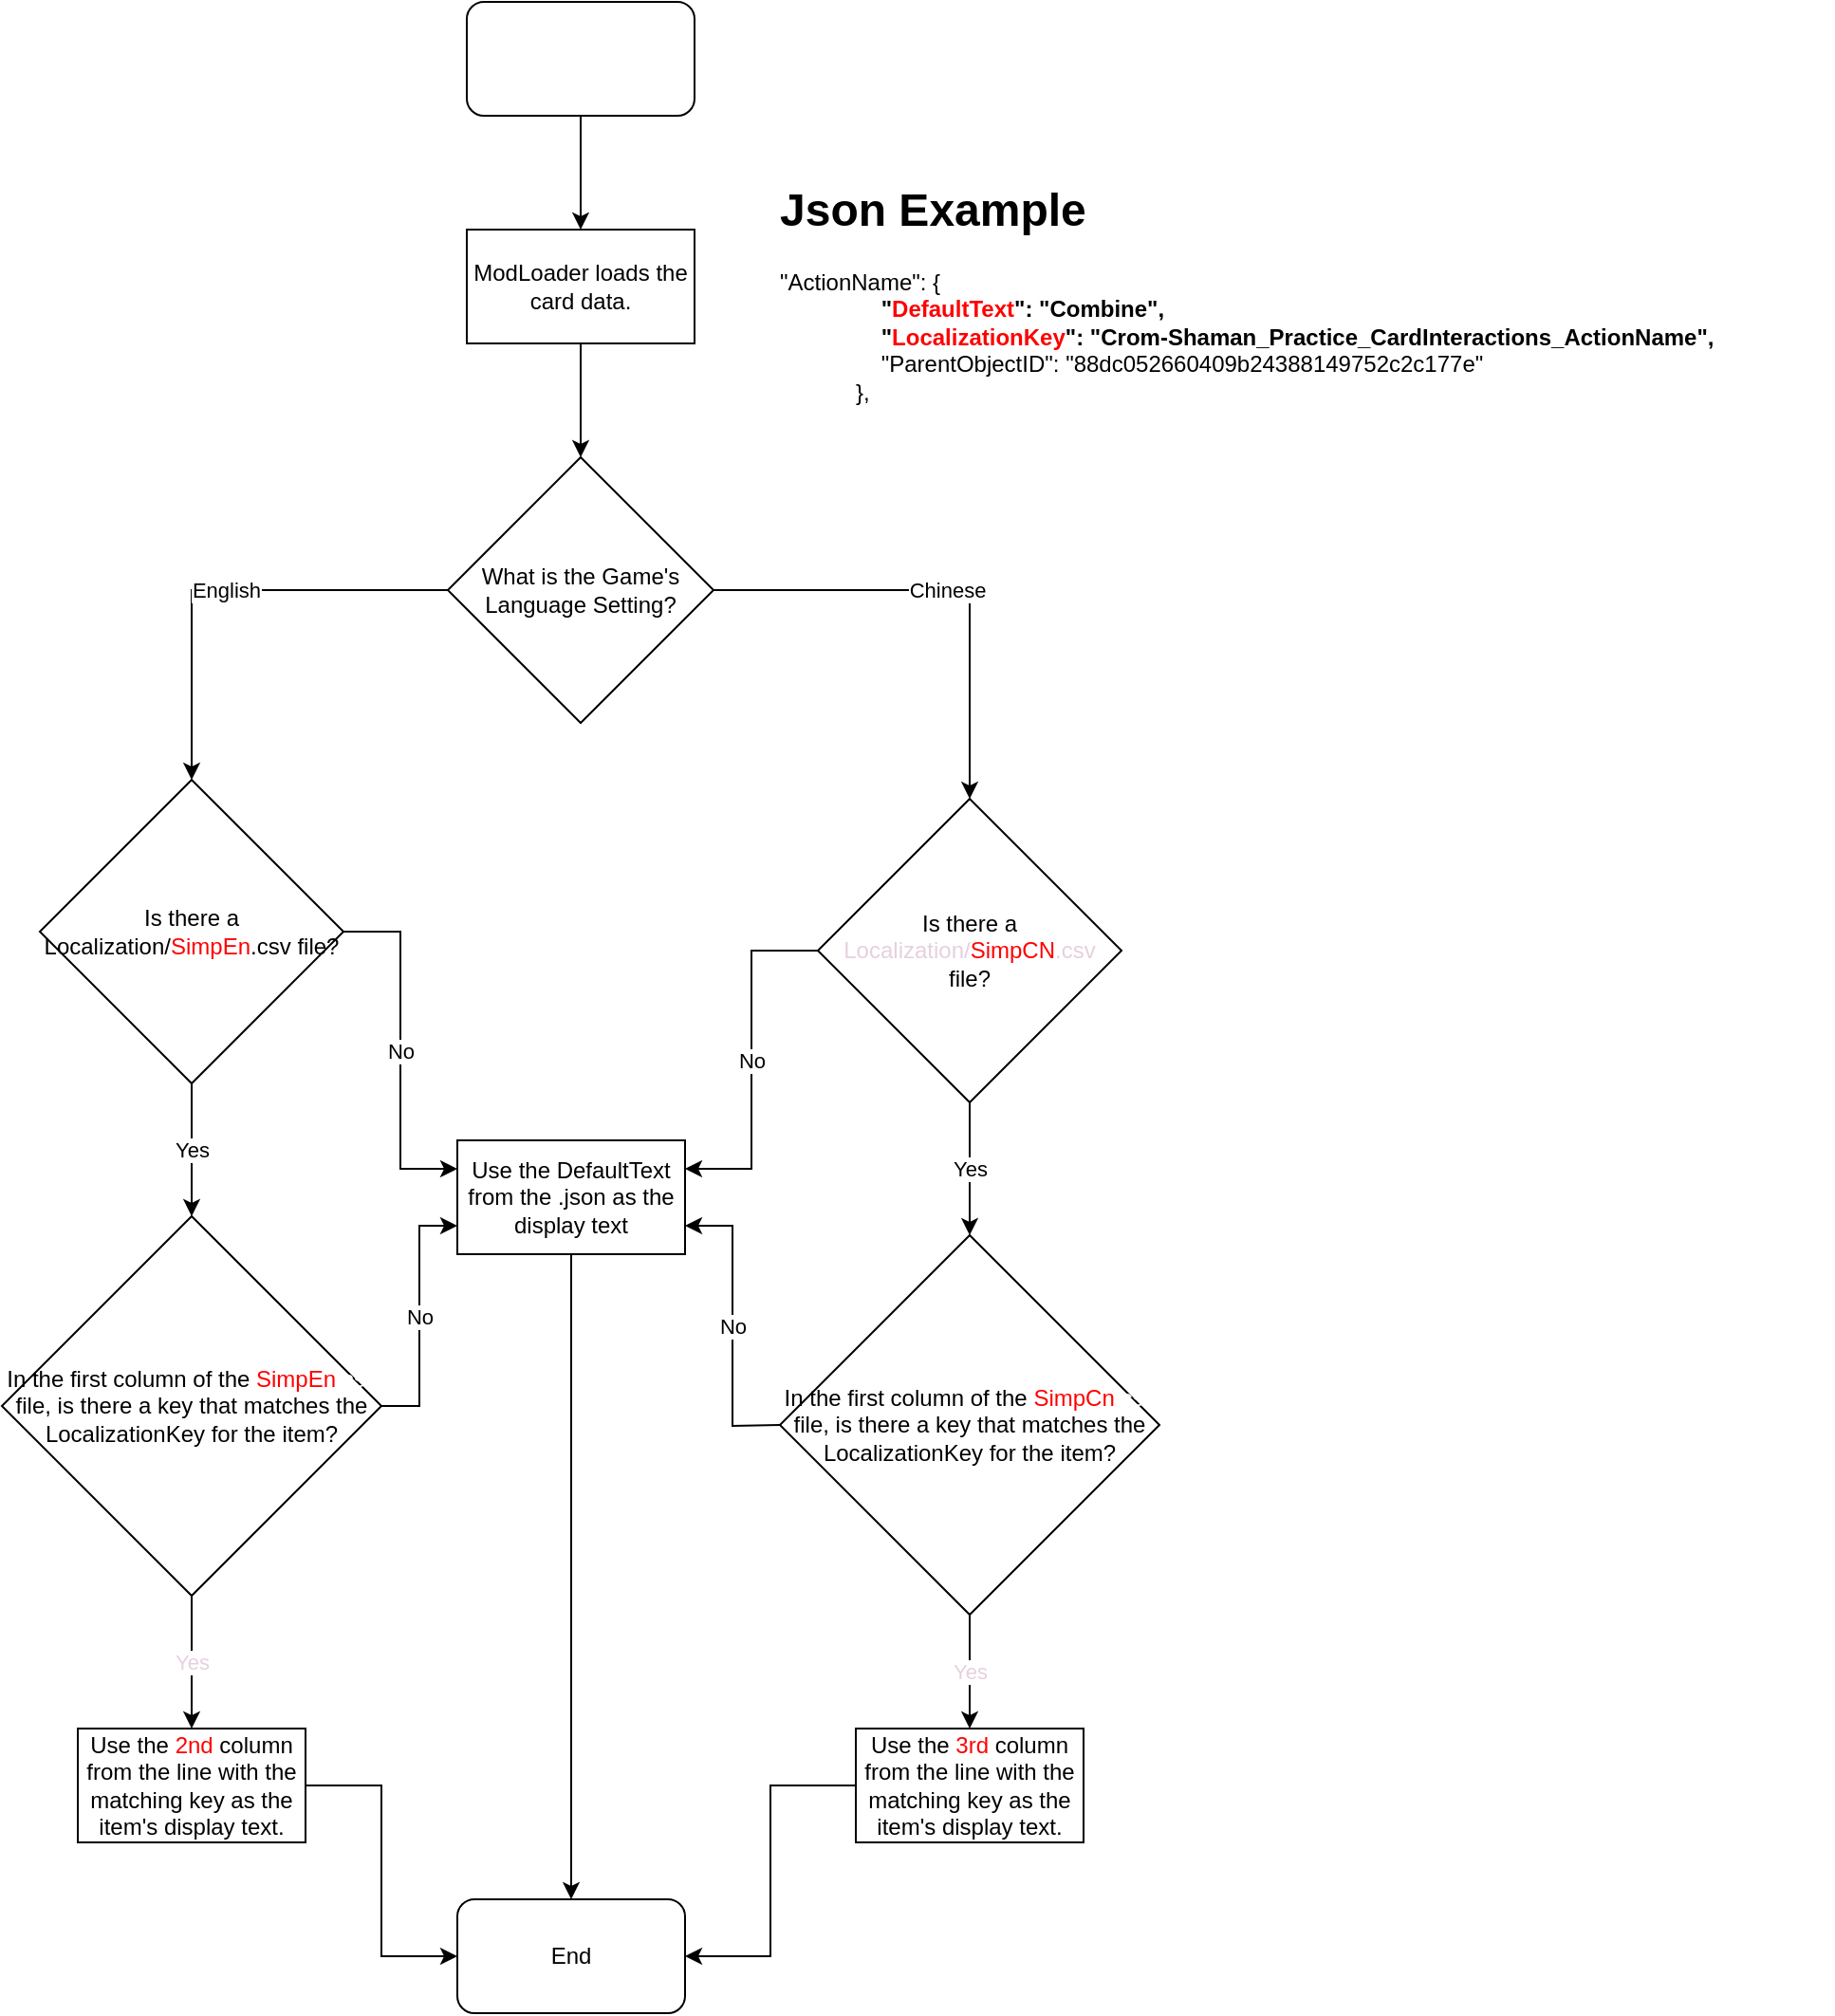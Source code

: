 <mxfile version="20.7.4" type="device"><diagram id="YjjWS8krl54A_FetMtXN" name="Page-1"><mxGraphModel dx="1744" dy="1036" grid="1" gridSize="10" guides="1" tooltips="1" connect="1" arrows="1" fold="1" page="1" pageScale="1" pageWidth="1200" pageHeight="1920" math="0" shadow="0"><root><mxCell id="0"/><mxCell id="1" parent="0"/><mxCell id="p0Vu0Uf6yZz41EE5kI_d-44" style="edgeStyle=orthogonalEdgeStyle;rounded=0;orthogonalLoop=1;jettySize=auto;html=1;entryX=0.5;entryY=0;entryDx=0;entryDy=0;fontColor=#FF0000;" parent="1" source="p0Vu0Uf6yZz41EE5kI_d-45" target="p0Vu0Uf6yZz41EE5kI_d-9" edge="1"><mxGeometry relative="1" as="geometry"><mxPoint x="410" y="120" as="sourcePoint"/></mxGeometry></mxCell><mxCell id="p0Vu0Uf6yZz41EE5kI_d-12" value="English" style="edgeStyle=orthogonalEdgeStyle;rounded=0;orthogonalLoop=1;jettySize=auto;html=1;" parent="1" source="p0Vu0Uf6yZz41EE5kI_d-3" target="p0Vu0Uf6yZz41EE5kI_d-24" edge="1"><mxGeometry relative="1" as="geometry"><mxPoint x="170" y="500" as="targetPoint"/></mxGeometry></mxCell><mxCell id="p0Vu0Uf6yZz41EE5kI_d-14" value="Chinese" style="edgeStyle=orthogonalEdgeStyle;rounded=0;orthogonalLoop=1;jettySize=auto;html=1;" parent="1" source="p0Vu0Uf6yZz41EE5kI_d-3" target="p0Vu0Uf6yZz41EE5kI_d-19" edge="1"><mxGeometry relative="1" as="geometry"><mxPoint x="590" y="450" as="targetPoint"/></mxGeometry></mxCell><mxCell id="p0Vu0Uf6yZz41EE5kI_d-3" value="What is the Game's Language Setting?" style="rhombus;whiteSpace=wrap;html=1;" parent="1" vertex="1"><mxGeometry x="340" y="290" width="140" height="140" as="geometry"/></mxCell><mxCell id="p0Vu0Uf6yZz41EE5kI_d-43" style="edgeStyle=orthogonalEdgeStyle;rounded=0;orthogonalLoop=1;jettySize=auto;html=1;fontColor=#FFFFFF;" parent="1" source="p0Vu0Uf6yZz41EE5kI_d-9" target="p0Vu0Uf6yZz41EE5kI_d-3" edge="1"><mxGeometry relative="1" as="geometry"><mxPoint x="410" y="290" as="targetPoint"/></mxGeometry></mxCell><mxCell id="p0Vu0Uf6yZz41EE5kI_d-9" value="ModLoader loads the card data." style="rounded=0;whiteSpace=wrap;html=1;" parent="1" vertex="1"><mxGeometry x="350" y="170" width="120" height="60" as="geometry"/></mxCell><mxCell id="p0Vu0Uf6yZz41EE5kI_d-17" value="&lt;h1&gt;Json Example&lt;/h1&gt;&lt;div&gt;&lt;div&gt;&quot;ActionName&quot;: {&lt;/div&gt;&lt;div&gt;&amp;nbsp; &amp;nbsp; &amp;nbsp; &amp;nbsp; &amp;nbsp; &amp;nbsp; &amp;nbsp; &amp;nbsp;&lt;b&gt; &quot;&lt;font color=&quot;#ff0000&quot;&gt;DefaultText&lt;/font&gt;&quot;: &quot;Combine&quot;,&lt;/b&gt;&lt;/div&gt;&lt;div&gt;&lt;b&gt;&amp;nbsp; &amp;nbsp; &amp;nbsp; &amp;nbsp; &amp;nbsp; &amp;nbsp; &amp;nbsp; &amp;nbsp; &quot;&lt;font color=&quot;#ff0000&quot;&gt;LocalizationKey&lt;/font&gt;&quot;: &quot;Crom-Shaman_Practice_CardInteractions_ActionName&quot;,&lt;/b&gt;&lt;/div&gt;&lt;div&gt;&amp;nbsp; &amp;nbsp; &amp;nbsp; &amp;nbsp; &amp;nbsp; &amp;nbsp; &amp;nbsp; &amp;nbsp; &quot;ParentObjectID&quot;: &quot;88dc052660409b24388149752c2c177e&quot;&lt;/div&gt;&lt;div&gt;&amp;nbsp; &amp;nbsp; &amp;nbsp; &amp;nbsp; &amp;nbsp; &amp;nbsp; },&lt;/div&gt;&lt;/div&gt;" style="text;html=1;strokeColor=none;fillColor=none;spacing=5;spacingTop=-20;whiteSpace=wrap;overflow=hidden;rounded=0;" parent="1" vertex="1"><mxGeometry x="510" y="140" width="560" height="140" as="geometry"/></mxCell><mxCell id="p0Vu0Uf6yZz41EE5kI_d-23" value="No" style="edgeStyle=orthogonalEdgeStyle;rounded=0;orthogonalLoop=1;jettySize=auto;html=1;exitX=0;exitY=0.5;exitDx=0;exitDy=0;entryX=1;entryY=0.25;entryDx=0;entryDy=0;" parent="1" source="p0Vu0Uf6yZz41EE5kI_d-19" target="p0Vu0Uf6yZz41EE5kI_d-22" edge="1"><mxGeometry relative="1" as="geometry"/></mxCell><mxCell id="p0Vu0Uf6yZz41EE5kI_d-29" value="Yes" style="edgeStyle=orthogonalEdgeStyle;rounded=0;orthogonalLoop=1;jettySize=auto;html=1;" parent="1" source="p0Vu0Uf6yZz41EE5kI_d-19" target="p0Vu0Uf6yZz41EE5kI_d-39" edge="1"><mxGeometry relative="1" as="geometry"><mxPoint x="615" y="700" as="targetPoint"/></mxGeometry></mxCell><mxCell id="p0Vu0Uf6yZz41EE5kI_d-19" value="Is there a &lt;font color=&quot;#e6d0de&quot;&gt;Localization/&lt;/font&gt;&lt;font color=&quot;#ff0000&quot;&gt;SimpCN&lt;/font&gt;&lt;font color=&quot;#e6d0de&quot;&gt;.csv&lt;/font&gt;&lt;font color=&quot;#ff0000&quot;&gt; &lt;/font&gt;file?" style="rhombus;whiteSpace=wrap;html=1;" parent="1" vertex="1"><mxGeometry x="535" y="470" width="160" height="160" as="geometry"/></mxCell><mxCell id="p0Vu0Uf6yZz41EE5kI_d-34" style="edgeStyle=orthogonalEdgeStyle;rounded=0;orthogonalLoop=1;jettySize=auto;html=1;" parent="1" source="p0Vu0Uf6yZz41EE5kI_d-22" target="p0Vu0Uf6yZz41EE5kI_d-26" edge="1"><mxGeometry relative="1" as="geometry"/></mxCell><mxCell id="p0Vu0Uf6yZz41EE5kI_d-22" value="Use the DefaultText from the .json as the display text" style="rounded=0;whiteSpace=wrap;html=1;" parent="1" vertex="1"><mxGeometry x="345" y="650" width="120" height="60" as="geometry"/></mxCell><mxCell id="p0Vu0Uf6yZz41EE5kI_d-25" value="No" style="edgeStyle=orthogonalEdgeStyle;rounded=0;orthogonalLoop=1;jettySize=auto;html=1;entryX=0;entryY=0.25;entryDx=0;entryDy=0;" parent="1" source="p0Vu0Uf6yZz41EE5kI_d-24" target="p0Vu0Uf6yZz41EE5kI_d-22" edge="1"><mxGeometry relative="1" as="geometry"/></mxCell><mxCell id="p0Vu0Uf6yZz41EE5kI_d-32" value="Yes" style="edgeStyle=orthogonalEdgeStyle;rounded=0;orthogonalLoop=1;jettySize=auto;html=1;" parent="1" source="p0Vu0Uf6yZz41EE5kI_d-24" target="p0Vu0Uf6yZz41EE5kI_d-31" edge="1"><mxGeometry relative="1" as="geometry"/></mxCell><mxCell id="p0Vu0Uf6yZz41EE5kI_d-24" value="Is there a Localization/&lt;font color=&quot;#ff0000&quot;&gt;SimpEn&lt;/font&gt;.csv file?" style="rhombus;whiteSpace=wrap;html=1;" parent="1" vertex="1"><mxGeometry x="125" y="460" width="160" height="160" as="geometry"/></mxCell><mxCell id="p0Vu0Uf6yZz41EE5kI_d-26" value="End" style="rounded=1;whiteSpace=wrap;html=1;" parent="1" vertex="1"><mxGeometry x="345" y="1050" width="120" height="60" as="geometry"/></mxCell><mxCell id="p0Vu0Uf6yZz41EE5kI_d-30" value="No" style="edgeStyle=orthogonalEdgeStyle;rounded=0;orthogonalLoop=1;jettySize=auto;html=1;entryX=1;entryY=0.75;entryDx=0;entryDy=0;" parent="1" target="p0Vu0Uf6yZz41EE5kI_d-22" edge="1"><mxGeometry relative="1" as="geometry"><mxPoint x="515" y="800" as="sourcePoint"/></mxGeometry></mxCell><mxCell id="p0Vu0Uf6yZz41EE5kI_d-36" value="&lt;font color=&quot;#e6d0de&quot;&gt;Yes&lt;/font&gt;" style="edgeStyle=orthogonalEdgeStyle;rounded=0;orthogonalLoop=1;jettySize=auto;html=1;fontColor=#FF0000;" parent="1" target="p0Vu0Uf6yZz41EE5kI_d-35" edge="1"><mxGeometry relative="1" as="geometry"><mxPoint x="615" y="900" as="sourcePoint"/><Array as="points"><mxPoint x="615" y="920"/><mxPoint x="615" y="920"/></Array></mxGeometry></mxCell><mxCell id="p0Vu0Uf6yZz41EE5kI_d-33" value="No" style="edgeStyle=orthogonalEdgeStyle;rounded=0;orthogonalLoop=1;jettySize=auto;html=1;entryX=0;entryY=0.75;entryDx=0;entryDy=0;" parent="1" source="p0Vu0Uf6yZz41EE5kI_d-31" target="p0Vu0Uf6yZz41EE5kI_d-22" edge="1"><mxGeometry relative="1" as="geometry"/></mxCell><mxCell id="p0Vu0Uf6yZz41EE5kI_d-31" value="In the first column of the &lt;font color=&quot;#ff0000&quot;&gt;SimpEn&lt;/font&gt;&lt;font color=&quot;#ffffff&quot;&gt;.csv&lt;/font&gt;&lt;font color=&quot;#ff0000&quot;&gt; &lt;/font&gt;file, is there a key that matches the LocalizationKey for the item?" style="rhombus;whiteSpace=wrap;html=1;" parent="1" vertex="1"><mxGeometry x="105" y="690" width="200" height="200" as="geometry"/></mxCell><mxCell id="p0Vu0Uf6yZz41EE5kI_d-40" style="edgeStyle=orthogonalEdgeStyle;rounded=0;orthogonalLoop=1;jettySize=auto;html=1;entryX=1;entryY=0.5;entryDx=0;entryDy=0;fontColor=#FFFFFF;" parent="1" source="p0Vu0Uf6yZz41EE5kI_d-35" target="p0Vu0Uf6yZz41EE5kI_d-26" edge="1"><mxGeometry relative="1" as="geometry"/></mxCell><mxCell id="p0Vu0Uf6yZz41EE5kI_d-35" value="Use the&amp;nbsp;&lt;font color=&quot;#ff0000&quot;&gt;3rd&lt;/font&gt;&amp;nbsp;column from the line with the matching key as the item's display text." style="rounded=0;whiteSpace=wrap;html=1;" parent="1" vertex="1"><mxGeometry x="555" y="960" width="120" height="60" as="geometry"/></mxCell><mxCell id="p0Vu0Uf6yZz41EE5kI_d-37" value="&lt;font color=&quot;#e6d0de&quot;&gt;Yes&lt;/font&gt;" style="edgeStyle=orthogonalEdgeStyle;rounded=0;orthogonalLoop=1;jettySize=auto;html=1;fontColor=#FF0000;exitX=0.5;exitY=1;exitDx=0;exitDy=0;" parent="1" source="p0Vu0Uf6yZz41EE5kI_d-31" target="p0Vu0Uf6yZz41EE5kI_d-38" edge="1"><mxGeometry relative="1" as="geometry"><mxPoint x="205" y="910" as="sourcePoint"/><Array as="points"/></mxGeometry></mxCell><mxCell id="p0Vu0Uf6yZz41EE5kI_d-41" style="edgeStyle=orthogonalEdgeStyle;rounded=0;orthogonalLoop=1;jettySize=auto;html=1;entryX=0;entryY=0.5;entryDx=0;entryDy=0;fontColor=#FFFFFF;" parent="1" source="p0Vu0Uf6yZz41EE5kI_d-38" target="p0Vu0Uf6yZz41EE5kI_d-26" edge="1"><mxGeometry relative="1" as="geometry"/></mxCell><mxCell id="p0Vu0Uf6yZz41EE5kI_d-38" value="Use the &lt;font color=&quot;#ff0000&quot;&gt;2nd&lt;/font&gt;&amp;nbsp;column from the line with the matching key as the item's display text." style="rounded=0;whiteSpace=wrap;html=1;" parent="1" vertex="1"><mxGeometry x="145" y="960" width="120" height="60" as="geometry"/></mxCell><mxCell id="p0Vu0Uf6yZz41EE5kI_d-39" value="In the first column of the &lt;font color=&quot;#ff0000&quot;&gt;SimpCn&lt;/font&gt;&lt;font color=&quot;#ffffff&quot;&gt;.csv&lt;/font&gt;&lt;font color=&quot;#ff0000&quot;&gt; &lt;/font&gt;file, is there a key that matches the LocalizationKey for the item?" style="rhombus;whiteSpace=wrap;html=1;" parent="1" vertex="1"><mxGeometry x="515" y="700" width="200" height="200" as="geometry"/></mxCell><mxCell id="p0Vu0Uf6yZz41EE5kI_d-45" value="&lt;font color=&quot;#ffffff&quot;&gt;Start&lt;/font&gt;" style="rounded=1;whiteSpace=wrap;html=1;fontColor=#FF0000;" parent="1" vertex="1"><mxGeometry x="350" y="50" width="120" height="60" as="geometry"/></mxCell></root></mxGraphModel></diagram></mxfile>